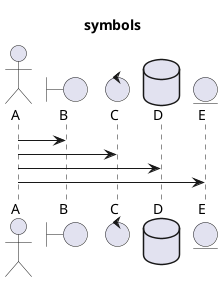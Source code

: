 @startuml

title symbols

' 定義
actor A
boundary B
control C
database D
entity E

' 処理
A -> B
A -> C
A -> D
A -> E

@enduml